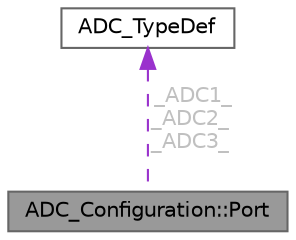 digraph "ADC_Configuration::Port"
{
 // LATEX_PDF_SIZE
  bgcolor="transparent";
  edge [fontname=Helvetica,fontsize=10,labelfontname=Helvetica,labelfontsize=10];
  node [fontname=Helvetica,fontsize=10,shape=box,height=0.2,width=0.4];
  Node1 [id="Node000001",label="ADC_Configuration::Port",height=0.2,width=0.4,color="gray40", fillcolor="grey60", style="filled", fontcolor="black",tooltip=" "];
  Node2 -> Node1 [id="edge1_Node000001_Node000002",dir="back",color="darkorchid3",style="dashed",tooltip=" ",label=" _ADC1_\n_ADC2_\n_ADC3_",fontcolor="grey" ];
  Node2 [id="Node000002",label="ADC_TypeDef",height=0.2,width=0.4,color="gray40", fillcolor="white", style="filled",URL="$struct_a_d_c___type_def.html",tooltip="Analog to Digital Converter."];
}
